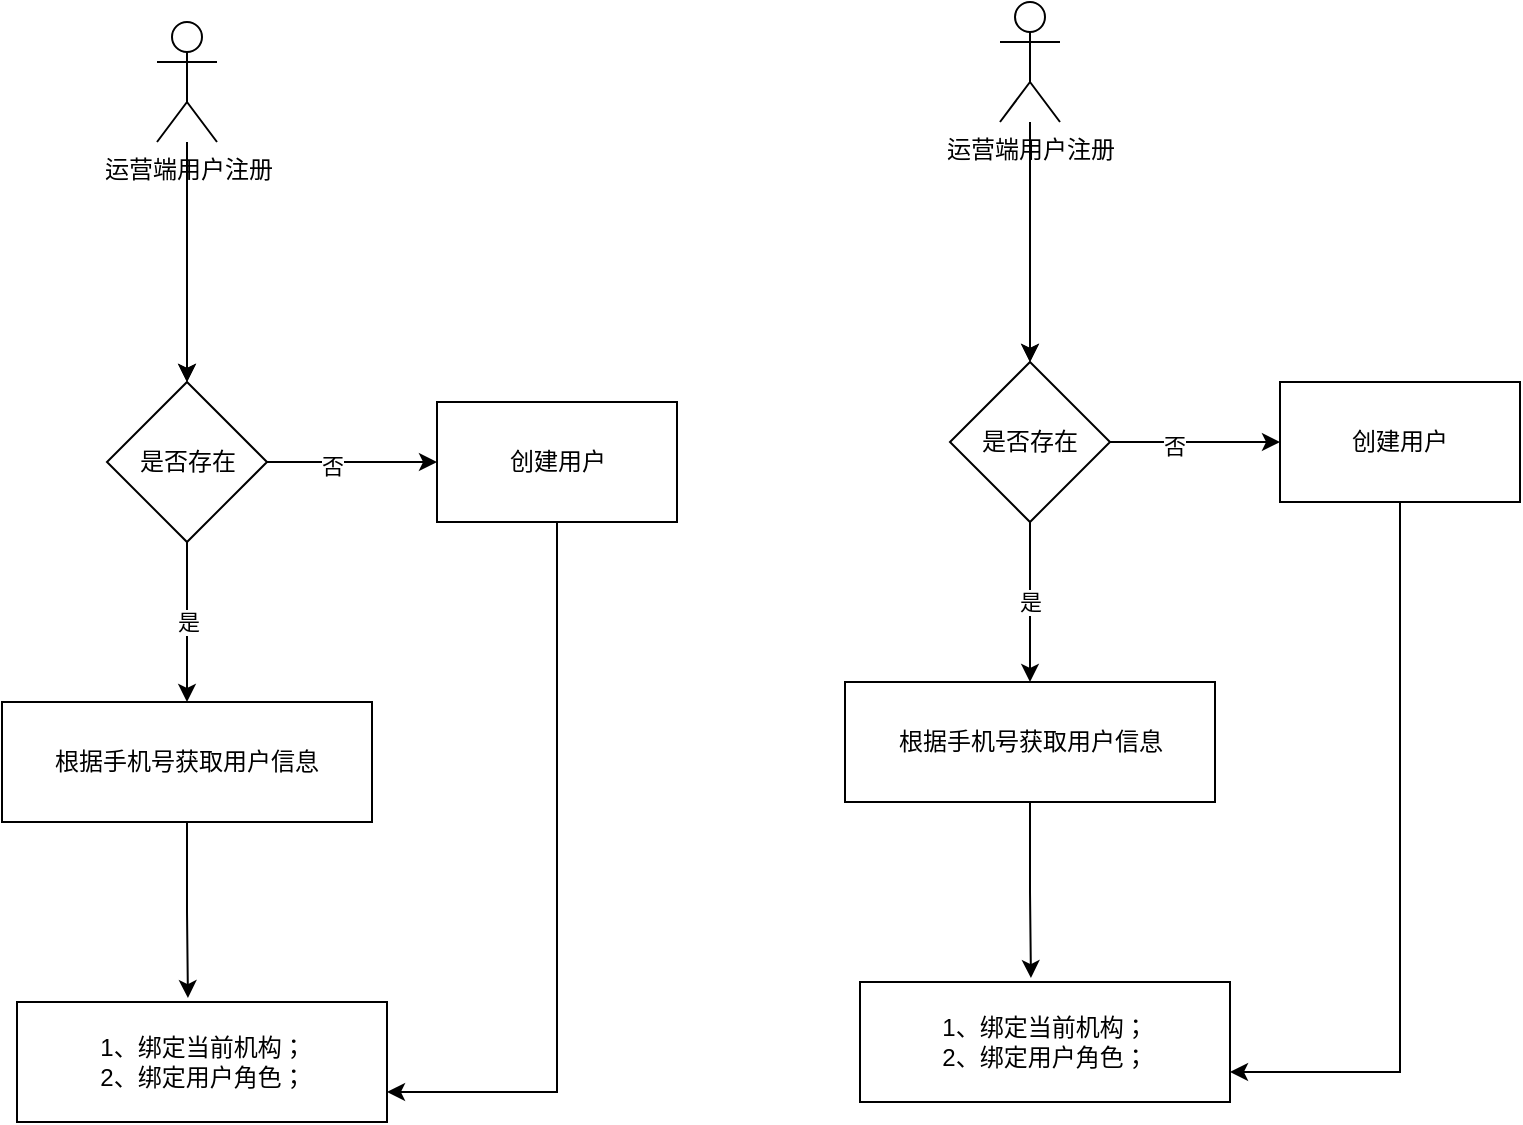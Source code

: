 <mxfile version="17.4.6" type="github" pages="2">
  <diagram id="z-fNr77IuHyTejfaQIXq" name="第 1 页">
    <mxGraphModel dx="1422" dy="794" grid="1" gridSize="10" guides="1" tooltips="1" connect="1" arrows="1" fold="1" page="1" pageScale="1" pageWidth="827" pageHeight="1169" math="0" shadow="0">
      <root>
        <mxCell id="0" />
        <mxCell id="1" parent="0" />
        <mxCell id="43OzFKLABhHPorNRB5ZF-3" style="edgeStyle=orthogonalEdgeStyle;rounded=0;orthogonalLoop=1;jettySize=auto;html=1;" edge="1" parent="1" source="43OzFKLABhHPorNRB5ZF-1" target="43OzFKLABhHPorNRB5ZF-2">
          <mxGeometry relative="1" as="geometry" />
        </mxCell>
        <mxCell id="43OzFKLABhHPorNRB5ZF-4" value="" style="edgeStyle=orthogonalEdgeStyle;rounded=0;orthogonalLoop=1;jettySize=auto;html=1;" edge="1" parent="1" source="43OzFKLABhHPorNRB5ZF-1" target="43OzFKLABhHPorNRB5ZF-2">
          <mxGeometry relative="1" as="geometry" />
        </mxCell>
        <mxCell id="43OzFKLABhHPorNRB5ZF-1" value="运营端用户注册" style="shape=umlActor;verticalLabelPosition=bottom;verticalAlign=top;html=1;outlineConnect=0;" vertex="1" parent="1">
          <mxGeometry x="111.5" y="70" width="30" height="60" as="geometry" />
        </mxCell>
        <mxCell id="43OzFKLABhHPorNRB5ZF-7" value="是" style="edgeStyle=orthogonalEdgeStyle;rounded=0;orthogonalLoop=1;jettySize=auto;html=1;" edge="1" parent="1" source="43OzFKLABhHPorNRB5ZF-2" target="43OzFKLABhHPorNRB5ZF-6">
          <mxGeometry relative="1" as="geometry" />
        </mxCell>
        <mxCell id="43OzFKLABhHPorNRB5ZF-8" style="edgeStyle=orthogonalEdgeStyle;rounded=0;orthogonalLoop=1;jettySize=auto;html=1;" edge="1" parent="1" source="43OzFKLABhHPorNRB5ZF-2" target="43OzFKLABhHPorNRB5ZF-5">
          <mxGeometry relative="1" as="geometry" />
        </mxCell>
        <mxCell id="43OzFKLABhHPorNRB5ZF-9" value="否" style="edgeLabel;html=1;align=center;verticalAlign=middle;resizable=0;points=[];" vertex="1" connectable="0" parent="43OzFKLABhHPorNRB5ZF-8">
          <mxGeometry x="-0.247" y="-2" relative="1" as="geometry">
            <mxPoint as="offset" />
          </mxGeometry>
        </mxCell>
        <mxCell id="43OzFKLABhHPorNRB5ZF-2" value="是否存在" style="rhombus;whiteSpace=wrap;html=1;" vertex="1" parent="1">
          <mxGeometry x="86.5" y="250" width="80" height="80" as="geometry" />
        </mxCell>
        <mxCell id="43OzFKLABhHPorNRB5ZF-13" style="edgeStyle=orthogonalEdgeStyle;rounded=0;orthogonalLoop=1;jettySize=auto;html=1;entryX=1;entryY=0.75;entryDx=0;entryDy=0;" edge="1" parent="1" source="43OzFKLABhHPorNRB5ZF-5" target="43OzFKLABhHPorNRB5ZF-11">
          <mxGeometry relative="1" as="geometry">
            <Array as="points">
              <mxPoint x="311.5" y="605" />
            </Array>
          </mxGeometry>
        </mxCell>
        <mxCell id="43OzFKLABhHPorNRB5ZF-5" value="创建用户" style="rounded=0;whiteSpace=wrap;html=1;" vertex="1" parent="1">
          <mxGeometry x="251.5" y="260" width="120" height="60" as="geometry" />
        </mxCell>
        <mxCell id="43OzFKLABhHPorNRB5ZF-12" style="edgeStyle=orthogonalEdgeStyle;rounded=0;orthogonalLoop=1;jettySize=auto;html=1;entryX=0.462;entryY=-0.033;entryDx=0;entryDy=0;entryPerimeter=0;" edge="1" parent="1" source="43OzFKLABhHPorNRB5ZF-6" target="43OzFKLABhHPorNRB5ZF-11">
          <mxGeometry relative="1" as="geometry" />
        </mxCell>
        <mxCell id="43OzFKLABhHPorNRB5ZF-6" value="根据手机号获取用户信息" style="rounded=0;whiteSpace=wrap;html=1;align=center;" vertex="1" parent="1">
          <mxGeometry x="34" y="410" width="185" height="60" as="geometry" />
        </mxCell>
        <mxCell id="43OzFKLABhHPorNRB5ZF-11" value="1、绑定当前机构；&lt;br&gt;2、绑定用户角色；" style="rounded=0;whiteSpace=wrap;html=1;align=center;" vertex="1" parent="1">
          <mxGeometry x="41.5" y="560" width="185" height="60" as="geometry" />
        </mxCell>
        <mxCell id="43OzFKLABhHPorNRB5ZF-26" style="edgeStyle=orthogonalEdgeStyle;rounded=0;orthogonalLoop=1;jettySize=auto;html=1;" edge="1" parent="1" source="43OzFKLABhHPorNRB5ZF-28" target="43OzFKLABhHPorNRB5ZF-32">
          <mxGeometry relative="1" as="geometry" />
        </mxCell>
        <mxCell id="43OzFKLABhHPorNRB5ZF-27" value="" style="edgeStyle=orthogonalEdgeStyle;rounded=0;orthogonalLoop=1;jettySize=auto;html=1;" edge="1" parent="1" source="43OzFKLABhHPorNRB5ZF-28" target="43OzFKLABhHPorNRB5ZF-32">
          <mxGeometry relative="1" as="geometry" />
        </mxCell>
        <mxCell id="43OzFKLABhHPorNRB5ZF-28" value="运营端用户注册" style="shape=umlActor;verticalLabelPosition=bottom;verticalAlign=top;html=1;outlineConnect=0;" vertex="1" parent="1">
          <mxGeometry x="533" y="60" width="30" height="60" as="geometry" />
        </mxCell>
        <mxCell id="43OzFKLABhHPorNRB5ZF-29" value="是" style="edgeStyle=orthogonalEdgeStyle;rounded=0;orthogonalLoop=1;jettySize=auto;html=1;" edge="1" parent="1" source="43OzFKLABhHPorNRB5ZF-32" target="43OzFKLABhHPorNRB5ZF-36">
          <mxGeometry relative="1" as="geometry" />
        </mxCell>
        <mxCell id="43OzFKLABhHPorNRB5ZF-30" style="edgeStyle=orthogonalEdgeStyle;rounded=0;orthogonalLoop=1;jettySize=auto;html=1;" edge="1" parent="1" source="43OzFKLABhHPorNRB5ZF-32" target="43OzFKLABhHPorNRB5ZF-34">
          <mxGeometry relative="1" as="geometry" />
        </mxCell>
        <mxCell id="43OzFKLABhHPorNRB5ZF-31" value="否" style="edgeLabel;html=1;align=center;verticalAlign=middle;resizable=0;points=[];" vertex="1" connectable="0" parent="43OzFKLABhHPorNRB5ZF-30">
          <mxGeometry x="-0.247" y="-2" relative="1" as="geometry">
            <mxPoint as="offset" />
          </mxGeometry>
        </mxCell>
        <mxCell id="43OzFKLABhHPorNRB5ZF-32" value="是否存在" style="rhombus;whiteSpace=wrap;html=1;" vertex="1" parent="1">
          <mxGeometry x="508" y="240" width="80" height="80" as="geometry" />
        </mxCell>
        <mxCell id="43OzFKLABhHPorNRB5ZF-33" style="edgeStyle=orthogonalEdgeStyle;rounded=0;orthogonalLoop=1;jettySize=auto;html=1;entryX=1;entryY=0.75;entryDx=0;entryDy=0;" edge="1" parent="1" source="43OzFKLABhHPorNRB5ZF-34" target="43OzFKLABhHPorNRB5ZF-37">
          <mxGeometry relative="1" as="geometry">
            <Array as="points">
              <mxPoint x="733" y="595" />
            </Array>
          </mxGeometry>
        </mxCell>
        <mxCell id="43OzFKLABhHPorNRB5ZF-34" value="创建用户" style="rounded=0;whiteSpace=wrap;html=1;" vertex="1" parent="1">
          <mxGeometry x="673" y="250" width="120" height="60" as="geometry" />
        </mxCell>
        <mxCell id="43OzFKLABhHPorNRB5ZF-35" style="edgeStyle=orthogonalEdgeStyle;rounded=0;orthogonalLoop=1;jettySize=auto;html=1;entryX=0.462;entryY=-0.033;entryDx=0;entryDy=0;entryPerimeter=0;" edge="1" parent="1" source="43OzFKLABhHPorNRB5ZF-36" target="43OzFKLABhHPorNRB5ZF-37">
          <mxGeometry relative="1" as="geometry" />
        </mxCell>
        <mxCell id="43OzFKLABhHPorNRB5ZF-36" value="根据手机号获取用户信息" style="rounded=0;whiteSpace=wrap;html=1;align=center;" vertex="1" parent="1">
          <mxGeometry x="455.5" y="400" width="185" height="60" as="geometry" />
        </mxCell>
        <mxCell id="43OzFKLABhHPorNRB5ZF-37" value="1、绑定当前机构；&lt;br&gt;2、绑定用户角色；" style="rounded=0;whiteSpace=wrap;html=1;align=center;" vertex="1" parent="1">
          <mxGeometry x="463" y="550" width="185" height="60" as="geometry" />
        </mxCell>
      </root>
    </mxGraphModel>
  </diagram>
  <diagram id="VyawHsCDL5a61A_rnX4D" name="第 2 页">
    <mxGraphModel dx="1662" dy="794" grid="1" gridSize="10" guides="1" tooltips="1" connect="1" arrows="1" fold="1" page="1" pageScale="1" pageWidth="827" pageHeight="1169" math="0" shadow="0">
      <root>
        <mxCell id="0" />
        <mxCell id="1" parent="0" />
      </root>
    </mxGraphModel>
  </diagram>
</mxfile>
